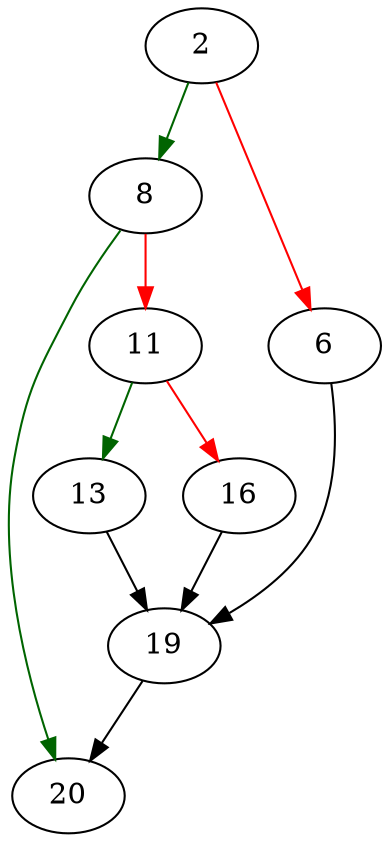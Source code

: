 strict digraph "verify_numeric" {
	// Node definitions.
	2 [entry=true];
	8;
	6;
	19;
	20;
	11;
	13;
	16;

	// Edge definitions.
	2 -> 8 [
		color=darkgreen
		cond=true
	];
	2 -> 6 [
		color=red
		cond=false
	];
	8 -> 20 [
		color=darkgreen
		cond=true
	];
	8 -> 11 [
		color=red
		cond=false
	];
	6 -> 19;
	19 -> 20;
	11 -> 13 [
		color=darkgreen
		cond=true
	];
	11 -> 16 [
		color=red
		cond=false
	];
	13 -> 19;
	16 -> 19;
}